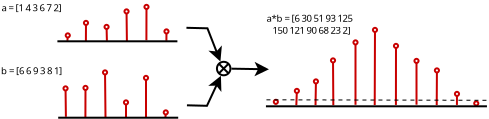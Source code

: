 <?xml version="1.0" encoding="UTF-8"?>
<dia:diagram xmlns:dia="http://www.lysator.liu.se/~alla/dia/">
  <dia:layer name="Fondo" visible="true">
    <dia:object type="Standard - Text" version="1" id="O0">
      <dia:attribute name="obj_pos">
        <dia:point val="0.355,5.625"/>
      </dia:attribute>
      <dia:attribute name="obj_bb">
        <dia:rectangle val="0.355,5.218;3.975,5.923"/>
      </dia:attribute>
      <dia:attribute name="text">
        <dia:composite type="text">
          <dia:attribute name="string">
            <dia:string>#a = [1 4 3 6 7 2]#</dia:string>
          </dia:attribute>
          <dia:attribute name="font">
            <dia:font family="sans" style="0" name="Helvetica"/>
          </dia:attribute>
          <dia:attribute name="height">
            <dia:real val="0.6"/>
          </dia:attribute>
          <dia:attribute name="pos">
            <dia:point val="0.355,5.625"/>
          </dia:attribute>
          <dia:attribute name="color">
            <dia:color val="#000000"/>
          </dia:attribute>
          <dia:attribute name="alignment">
            <dia:enum val="0"/>
          </dia:attribute>
        </dia:composite>
      </dia:attribute>
      <dia:attribute name="valign">
        <dia:enum val="3"/>
      </dia:attribute>
    </dia:object>
    <dia:object type="Standard - Line" version="0" id="O1">
      <dia:attribute name="obj_pos">
        <dia:point val="3.65,7.1"/>
      </dia:attribute>
      <dia:attribute name="obj_bb">
        <dia:rectangle val="3.467,6.61;3.893,7.153"/>
      </dia:attribute>
      <dia:attribute name="conn_endpoints">
        <dia:point val="3.65,7.1"/>
        <dia:point val="3.68,6.675"/>
      </dia:attribute>
      <dia:attribute name="numcp">
        <dia:int val="1"/>
      </dia:attribute>
      <dia:attribute name="line_color">
        <dia:color val="#c80000"/>
      </dia:attribute>
      <dia:attribute name="end_arrow">
        <dia:enum val="9"/>
      </dia:attribute>
      <dia:attribute name="end_arrow_length">
        <dia:real val="0.21"/>
      </dia:attribute>
      <dia:attribute name="end_arrow_width">
        <dia:real val="0.21"/>
      </dia:attribute>
    </dia:object>
    <dia:object type="Standard - Line" version="0" id="O2">
      <dia:attribute name="obj_pos">
        <dia:point val="4.575,7.15"/>
      </dia:attribute>
      <dia:attribute name="obj_bb">
        <dia:rectangle val="4.37,5.999;4.791,7.2"/>
      </dia:attribute>
      <dia:attribute name="conn_endpoints">
        <dia:point val="4.575,7.15"/>
        <dia:point val="4.58,6.05"/>
      </dia:attribute>
      <dia:attribute name="numcp">
        <dia:int val="1"/>
      </dia:attribute>
      <dia:attribute name="line_color">
        <dia:color val="#c80000"/>
      </dia:attribute>
      <dia:attribute name="end_arrow">
        <dia:enum val="9"/>
      </dia:attribute>
      <dia:attribute name="end_arrow_length">
        <dia:real val="0.21"/>
      </dia:attribute>
      <dia:attribute name="end_arrow_width">
        <dia:real val="0.21"/>
      </dia:attribute>
    </dia:object>
    <dia:object type="Standard - Line" version="0" id="O3">
      <dia:attribute name="obj_pos">
        <dia:point val="5.625,7.1"/>
      </dia:attribute>
      <dia:attribute name="obj_bb">
        <dia:rectangle val="5.394,6.195;5.816,7.151"/>
      </dia:attribute>
      <dia:attribute name="conn_endpoints">
        <dia:point val="5.625,7.1"/>
        <dia:point val="5.605,6.25"/>
      </dia:attribute>
      <dia:attribute name="numcp">
        <dia:int val="1"/>
      </dia:attribute>
      <dia:attribute name="line_color">
        <dia:color val="#c80000"/>
      </dia:attribute>
      <dia:attribute name="end_arrow">
        <dia:enum val="9"/>
      </dia:attribute>
      <dia:attribute name="end_arrow_length">
        <dia:real val="0.21"/>
      </dia:attribute>
      <dia:attribute name="end_arrow_width">
        <dia:real val="0.21"/>
      </dia:attribute>
    </dia:object>
    <dia:object type="Standard - Line" version="0" id="O4">
      <dia:attribute name="obj_pos">
        <dia:point val="6.625,7.125"/>
      </dia:attribute>
      <dia:attribute name="obj_bb">
        <dia:rectangle val="6.395,5.423;6.816,7.176"/>
      </dia:attribute>
      <dia:attribute name="conn_endpoints">
        <dia:point val="6.625,7.125"/>
        <dia:point val="6.605,5.475"/>
      </dia:attribute>
      <dia:attribute name="numcp">
        <dia:int val="1"/>
      </dia:attribute>
      <dia:attribute name="line_color">
        <dia:color val="#c80000"/>
      </dia:attribute>
      <dia:attribute name="end_arrow">
        <dia:enum val="9"/>
      </dia:attribute>
      <dia:attribute name="end_arrow_length">
        <dia:real val="0.21"/>
      </dia:attribute>
      <dia:attribute name="end_arrow_width">
        <dia:real val="0.21"/>
      </dia:attribute>
    </dia:object>
    <dia:object type="Standard - Line" version="0" id="O5">
      <dia:attribute name="obj_pos">
        <dia:point val="7.6,7.075"/>
      </dia:attribute>
      <dia:attribute name="obj_bb">
        <dia:rectangle val="7.395,5.199;7.816,7.125"/>
      </dia:attribute>
      <dia:attribute name="conn_endpoints">
        <dia:point val="7.6,7.075"/>
        <dia:point val="7.605,5.25"/>
      </dia:attribute>
      <dia:attribute name="numcp">
        <dia:int val="1"/>
      </dia:attribute>
      <dia:attribute name="line_color">
        <dia:color val="#c80000"/>
      </dia:attribute>
      <dia:attribute name="end_arrow">
        <dia:enum val="9"/>
      </dia:attribute>
      <dia:attribute name="end_arrow_length">
        <dia:real val="0.21"/>
      </dia:attribute>
      <dia:attribute name="end_arrow_width">
        <dia:real val="0.21"/>
      </dia:attribute>
    </dia:object>
    <dia:object type="Standard - Line" version="0" id="O6">
      <dia:attribute name="obj_pos">
        <dia:point val="8.6,7.1"/>
      </dia:attribute>
      <dia:attribute name="obj_bb">
        <dia:rectangle val="8.395,6.423;8.816,7.15"/>
      </dia:attribute>
      <dia:attribute name="conn_endpoints">
        <dia:point val="8.6,7.1"/>
        <dia:point val="8.605,6.475"/>
      </dia:attribute>
      <dia:attribute name="numcp">
        <dia:int val="1"/>
      </dia:attribute>
      <dia:attribute name="line_color">
        <dia:color val="#c80000"/>
      </dia:attribute>
      <dia:attribute name="end_arrow">
        <dia:enum val="9"/>
      </dia:attribute>
      <dia:attribute name="end_arrow_length">
        <dia:real val="0.21"/>
      </dia:attribute>
      <dia:attribute name="end_arrow_width">
        <dia:real val="0.21"/>
      </dia:attribute>
    </dia:object>
    <dia:object type="Standard - Line" version="0" id="O7">
      <dia:attribute name="obj_pos">
        <dia:point val="3.15,7.125"/>
      </dia:attribute>
      <dia:attribute name="obj_bb">
        <dia:rectangle val="3.1,7.075;9.2,7.175"/>
      </dia:attribute>
      <dia:attribute name="conn_endpoints">
        <dia:point val="3.15,7.125"/>
        <dia:point val="9.15,7.125"/>
      </dia:attribute>
      <dia:attribute name="numcp">
        <dia:int val="1"/>
      </dia:attribute>
    </dia:object>
    <dia:group>
      <dia:object type="Standard - Line" version="0" id="O8">
        <dia:attribute name="obj_pos">
          <dia:point val="14.046,10.273"/>
        </dia:attribute>
        <dia:attribute name="obj_bb">
          <dia:rectangle val="13.89,9.906;14.321,10.332"/>
        </dia:attribute>
        <dia:attribute name="conn_endpoints">
          <dia:point val="14.046,10.273"/>
          <dia:point val="14.105,10"/>
        </dia:attribute>
        <dia:attribute name="numcp">
          <dia:int val="1"/>
        </dia:attribute>
        <dia:attribute name="line_color">
          <dia:color val="#c80000"/>
        </dia:attribute>
        <dia:attribute name="end_arrow">
          <dia:enum val="9"/>
        </dia:attribute>
        <dia:attribute name="end_arrow_length">
          <dia:real val="0.21"/>
        </dia:attribute>
        <dia:attribute name="end_arrow_width">
          <dia:real val="0.21"/>
        </dia:attribute>
      </dia:object>
      <dia:object type="Standard - Line" version="0" id="O9">
        <dia:attribute name="obj_pos">
          <dia:point val="16.946,10.322"/>
        </dia:attribute>
        <dia:attribute name="obj_bb">
          <dia:rectangle val="16.72,7.874;17.141,10.373"/>
        </dia:attribute>
        <dia:attribute name="conn_endpoints">
          <dia:point val="16.946,10.322"/>
          <dia:point val="16.93,7.925"/>
        </dia:attribute>
        <dia:attribute name="numcp">
          <dia:int val="1"/>
        </dia:attribute>
        <dia:attribute name="line_color">
          <dia:color val="#c80000"/>
        </dia:attribute>
        <dia:attribute name="end_arrow">
          <dia:enum val="9"/>
        </dia:attribute>
        <dia:attribute name="end_arrow_length">
          <dia:real val="0.21"/>
        </dia:attribute>
        <dia:attribute name="end_arrow_width">
          <dia:real val="0.21"/>
        </dia:attribute>
      </dia:object>
      <dia:object type="Standard - Line" version="0" id="O10">
        <dia:attribute name="obj_pos">
          <dia:point val="16.056,10.318"/>
        </dia:attribute>
        <dia:attribute name="obj_bb">
          <dia:rectangle val="15.87,8.921;16.291,10.368"/>
        </dia:attribute>
        <dia:attribute name="conn_endpoints">
          <dia:point val="16.056,10.318"/>
          <dia:point val="16.08,8.975"/>
        </dia:attribute>
        <dia:attribute name="numcp">
          <dia:int val="1"/>
        </dia:attribute>
        <dia:attribute name="line_color">
          <dia:color val="#c80000"/>
        </dia:attribute>
        <dia:attribute name="end_arrow">
          <dia:enum val="9"/>
        </dia:attribute>
        <dia:attribute name="end_arrow_length">
          <dia:real val="0.21"/>
        </dia:attribute>
        <dia:attribute name="end_arrow_width">
          <dia:real val="0.21"/>
        </dia:attribute>
      </dia:object>
      <dia:object type="Standard - Line" version="0" id="O11">
        <dia:attribute name="obj_pos">
          <dia:point val="19.016,10.312"/>
        </dia:attribute>
        <dia:attribute name="obj_bb">
          <dia:rectangle val="18.82,6.349;19.241,10.363"/>
        </dia:attribute>
        <dia:attribute name="conn_endpoints">
          <dia:point val="19.016,10.312"/>
          <dia:point val="19.03,6.4"/>
        </dia:attribute>
        <dia:attribute name="numcp">
          <dia:int val="1"/>
        </dia:attribute>
        <dia:attribute name="line_color">
          <dia:color val="#c80000"/>
        </dia:attribute>
        <dia:attribute name="end_arrow">
          <dia:enum val="9"/>
        </dia:attribute>
        <dia:attribute name="end_arrow_length">
          <dia:real val="0.21"/>
        </dia:attribute>
        <dia:attribute name="end_arrow_width">
          <dia:real val="0.21"/>
        </dia:attribute>
      </dia:object>
      <dia:object type="Standard - Line" version="0" id="O12">
        <dia:attribute name="obj_pos">
          <dia:point val="20.076,10.307"/>
        </dia:attribute>
        <dia:attribute name="obj_bb">
          <dia:rectangle val="19.87,7.15;20.291,10.358"/>
        </dia:attribute>
        <dia:attribute name="conn_endpoints">
          <dia:point val="20.076,10.307"/>
          <dia:point val="20.08,7.2"/>
        </dia:attribute>
        <dia:attribute name="numcp">
          <dia:int val="1"/>
        </dia:attribute>
        <dia:attribute name="line_color">
          <dia:color val="#c80000"/>
        </dia:attribute>
        <dia:attribute name="end_arrow">
          <dia:enum val="9"/>
        </dia:attribute>
        <dia:attribute name="end_arrow_length">
          <dia:real val="0.21"/>
        </dia:attribute>
        <dia:attribute name="end_arrow_width">
          <dia:real val="0.21"/>
        </dia:attribute>
      </dia:object>
      <dia:object type="Standard - Line" version="0" id="O13">
        <dia:attribute name="obj_pos">
          <dia:point val="18.055,10.3"/>
        </dia:attribute>
        <dia:attribute name="obj_bb">
          <dia:rectangle val="17.845,6.975;18.265,10.35"/>
        </dia:attribute>
        <dia:attribute name="conn_endpoints">
          <dia:point val="18.055,10.3"/>
          <dia:point val="18.055,7.025"/>
        </dia:attribute>
        <dia:attribute name="numcp">
          <dia:int val="1"/>
        </dia:attribute>
        <dia:attribute name="line_color">
          <dia:color val="#c80000"/>
        </dia:attribute>
        <dia:attribute name="end_arrow">
          <dia:enum val="9"/>
        </dia:attribute>
        <dia:attribute name="end_arrow_length">
          <dia:real val="0.21"/>
        </dia:attribute>
        <dia:attribute name="end_arrow_width">
          <dia:real val="0.21"/>
        </dia:attribute>
      </dia:object>
      <dia:object type="Standard - Line" version="0" id="O14">
        <dia:attribute name="obj_pos">
          <dia:point val="15.096,10.322"/>
        </dia:attribute>
        <dia:attribute name="obj_bb">
          <dia:rectangle val="14.919,9.392;15.342,10.374"/>
        </dia:attribute>
        <dia:attribute name="conn_endpoints">
          <dia:point val="15.096,10.322"/>
          <dia:point val="15.13,9.45"/>
        </dia:attribute>
        <dia:attribute name="numcp">
          <dia:int val="1"/>
        </dia:attribute>
        <dia:attribute name="line_color">
          <dia:color val="#c80000"/>
        </dia:attribute>
        <dia:attribute name="end_arrow">
          <dia:enum val="9"/>
        </dia:attribute>
        <dia:attribute name="end_arrow_length">
          <dia:real val="0.21"/>
        </dia:attribute>
        <dia:attribute name="end_arrow_width">
          <dia:real val="0.21"/>
        </dia:attribute>
      </dia:object>
      <dia:object type="Standard - Line" version="0" id="O15">
        <dia:attribute name="obj_pos">
          <dia:point val="21.106,10.293"/>
        </dia:attribute>
        <dia:attribute name="obj_bb">
          <dia:rectangle val="20.895,7.9;21.315,10.342"/>
        </dia:attribute>
        <dia:attribute name="conn_endpoints">
          <dia:point val="21.106,10.293"/>
          <dia:point val="21.105,7.95"/>
        </dia:attribute>
        <dia:attribute name="numcp">
          <dia:int val="1"/>
        </dia:attribute>
        <dia:attribute name="line_color">
          <dia:color val="#c80000"/>
        </dia:attribute>
        <dia:attribute name="end_arrow">
          <dia:enum val="9"/>
        </dia:attribute>
        <dia:attribute name="end_arrow_length">
          <dia:real val="0.21"/>
        </dia:attribute>
        <dia:attribute name="end_arrow_width">
          <dia:real val="0.21"/>
        </dia:attribute>
      </dia:object>
      <dia:object type="Standard - Line" version="0" id="O16">
        <dia:attribute name="obj_pos">
          <dia:point val="22.116,10.312"/>
        </dia:attribute>
        <dia:attribute name="obj_bb">
          <dia:rectangle val="21.916,8.374;22.337,10.363"/>
        </dia:attribute>
        <dia:attribute name="conn_endpoints">
          <dia:point val="22.116,10.312"/>
          <dia:point val="22.127,8.425"/>
        </dia:attribute>
        <dia:attribute name="numcp">
          <dia:int val="1"/>
        </dia:attribute>
        <dia:attribute name="line_color">
          <dia:color val="#c80000"/>
        </dia:attribute>
        <dia:attribute name="end_arrow">
          <dia:enum val="9"/>
        </dia:attribute>
        <dia:attribute name="end_arrow_length">
          <dia:real val="0.21"/>
        </dia:attribute>
        <dia:attribute name="end_arrow_width">
          <dia:real val="0.21"/>
        </dia:attribute>
      </dia:object>
      <dia:object type="Standard - Line" version="0" id="O17">
        <dia:attribute name="obj_pos">
          <dia:point val="23.126,10.307"/>
        </dia:attribute>
        <dia:attribute name="obj_bb">
          <dia:rectangle val="22.92,9.549;23.341,10.358"/>
        </dia:attribute>
        <dia:attribute name="conn_endpoints">
          <dia:point val="23.126,10.307"/>
          <dia:point val="23.13,9.6"/>
        </dia:attribute>
        <dia:attribute name="numcp">
          <dia:int val="1"/>
        </dia:attribute>
        <dia:attribute name="line_color">
          <dia:color val="#c80000"/>
        </dia:attribute>
        <dia:attribute name="end_arrow">
          <dia:enum val="9"/>
        </dia:attribute>
        <dia:attribute name="end_arrow_length">
          <dia:real val="0.21"/>
        </dia:attribute>
        <dia:attribute name="end_arrow_width">
          <dia:real val="0.21"/>
        </dia:attribute>
      </dia:object>
      <dia:object type="Standard - Line" version="0" id="O18">
        <dia:attribute name="obj_pos">
          <dia:point val="24.086,10.352"/>
        </dia:attribute>
        <dia:attribute name="obj_bb">
          <dia:rectangle val="23.889,10.013;24.314,10.405"/>
        </dia:attribute>
        <dia:attribute name="conn_endpoints">
          <dia:point val="24.086,10.352"/>
          <dia:point val="24.102,10.075"/>
        </dia:attribute>
        <dia:attribute name="numcp">
          <dia:int val="1"/>
        </dia:attribute>
        <dia:attribute name="line_color">
          <dia:color val="#c80000"/>
        </dia:attribute>
        <dia:attribute name="end_arrow">
          <dia:enum val="9"/>
        </dia:attribute>
        <dia:attribute name="end_arrow_length">
          <dia:real val="0.21"/>
        </dia:attribute>
        <dia:attribute name="end_arrow_width">
          <dia:real val="0.21"/>
        </dia:attribute>
      </dia:object>
      <dia:object type="Standard - Line" version="0" id="O19">
        <dia:attribute name="obj_pos">
          <dia:point val="13.577,10.375"/>
        </dia:attribute>
        <dia:attribute name="obj_bb">
          <dia:rectangle val="13.527,10.325;24.677,10.425"/>
        </dia:attribute>
        <dia:attribute name="conn_endpoints">
          <dia:point val="13.577,10.375"/>
          <dia:point val="24.627,10.375"/>
        </dia:attribute>
        <dia:attribute name="numcp">
          <dia:int val="1"/>
        </dia:attribute>
      </dia:object>
      <dia:object type="Standard - Text" version="1" id="O20">
        <dia:attribute name="obj_pos">
          <dia:point val="13.602,6.15"/>
        </dia:attribute>
        <dia:attribute name="obj_bb">
          <dia:rectangle val="13.602,5.742;18.519,7.048"/>
        </dia:attribute>
        <dia:attribute name="text">
          <dia:composite type="text">
            <dia:attribute name="string">
              <dia:string>#a*b = [6 30 51 93 125
   150 121 90 68 23 2]#</dia:string>
            </dia:attribute>
            <dia:attribute name="font">
              <dia:font family="sans" style="0" name="Helvetica"/>
            </dia:attribute>
            <dia:attribute name="height">
              <dia:real val="0.6"/>
            </dia:attribute>
            <dia:attribute name="pos">
              <dia:point val="13.602,6.15"/>
            </dia:attribute>
            <dia:attribute name="color">
              <dia:color val="#000000"/>
            </dia:attribute>
            <dia:attribute name="alignment">
              <dia:enum val="0"/>
            </dia:attribute>
          </dia:composite>
        </dia:attribute>
        <dia:attribute name="valign">
          <dia:enum val="3"/>
        </dia:attribute>
      </dia:object>
      <dia:object type="Standard - Line" version="0" id="O21">
        <dia:attribute name="obj_pos">
          <dia:point val="13.602,10.05"/>
        </dia:attribute>
        <dia:attribute name="obj_bb">
          <dia:rectangle val="13.576,10.025;24.727,10.1"/>
        </dia:attribute>
        <dia:attribute name="conn_endpoints">
          <dia:point val="13.602,10.05"/>
          <dia:point val="24.702,10.075"/>
        </dia:attribute>
        <dia:attribute name="numcp">
          <dia:int val="1"/>
        </dia:attribute>
        <dia:attribute name="line_width">
          <dia:real val="0.05"/>
        </dia:attribute>
        <dia:attribute name="line_style">
          <dia:enum val="1"/>
        </dia:attribute>
        <dia:attribute name="dashlength">
          <dia:real val="0.2"/>
        </dia:attribute>
      </dia:object>
    </dia:group>
    <dia:group>
      <dia:object type="Standard - Text" version="1" id="O22">
        <dia:attribute name="obj_pos">
          <dia:point val="0.33,8.775"/>
        </dia:attribute>
        <dia:attribute name="obj_bb">
          <dia:rectangle val="0.33,8.367;3.96,9.072"/>
        </dia:attribute>
        <dia:attribute name="text">
          <dia:composite type="text">
            <dia:attribute name="string">
              <dia:string>#b = [6 6 9 3 8 1]#</dia:string>
            </dia:attribute>
            <dia:attribute name="font">
              <dia:font family="sans" style="0" name="Helvetica"/>
            </dia:attribute>
            <dia:attribute name="height">
              <dia:real val="0.6"/>
            </dia:attribute>
            <dia:attribute name="pos">
              <dia:point val="0.33,8.775"/>
            </dia:attribute>
            <dia:attribute name="color">
              <dia:color val="#000000"/>
            </dia:attribute>
            <dia:attribute name="alignment">
              <dia:enum val="0"/>
            </dia:attribute>
          </dia:composite>
        </dia:attribute>
        <dia:attribute name="valign">
          <dia:enum val="3"/>
        </dia:attribute>
      </dia:object>
      <dia:object type="Standard - Line" version="0" id="O23">
        <dia:attribute name="obj_pos">
          <dia:point val="3.575,10.9"/>
        </dia:attribute>
        <dia:attribute name="obj_bb">
          <dia:rectangle val="3.345,9.272;3.766,10.951"/>
        </dia:attribute>
        <dia:attribute name="conn_endpoints">
          <dia:point val="3.575,10.9"/>
          <dia:point val="3.555,9.325"/>
        </dia:attribute>
        <dia:attribute name="numcp">
          <dia:int val="1"/>
        </dia:attribute>
        <dia:attribute name="line_color">
          <dia:color val="#c80000"/>
        </dia:attribute>
        <dia:attribute name="end_arrow">
          <dia:enum val="9"/>
        </dia:attribute>
        <dia:attribute name="end_arrow_length">
          <dia:real val="0.21"/>
        </dia:attribute>
        <dia:attribute name="end_arrow_width">
          <dia:real val="0.21"/>
        </dia:attribute>
      </dia:object>
      <dia:object type="Standard - Line" version="0" id="O24">
        <dia:attribute name="obj_pos">
          <dia:point val="4.55,10.95"/>
        </dia:attribute>
        <dia:attribute name="obj_bb">
          <dia:rectangle val="4.345,9.249;4.766,11.0"/>
        </dia:attribute>
        <dia:attribute name="conn_endpoints">
          <dia:point val="4.55,10.95"/>
          <dia:point val="4.555,9.3"/>
        </dia:attribute>
        <dia:attribute name="numcp">
          <dia:int val="1"/>
        </dia:attribute>
        <dia:attribute name="line_color">
          <dia:color val="#c80000"/>
        </dia:attribute>
        <dia:attribute name="end_arrow">
          <dia:enum val="9"/>
        </dia:attribute>
        <dia:attribute name="end_arrow_length">
          <dia:real val="0.21"/>
        </dia:attribute>
        <dia:attribute name="end_arrow_width">
          <dia:real val="0.21"/>
        </dia:attribute>
      </dia:object>
      <dia:object type="Standard - Line" version="0" id="O25">
        <dia:attribute name="obj_pos">
          <dia:point val="5.555,10.95"/>
        </dia:attribute>
        <dia:attribute name="obj_bb">
          <dia:rectangle val="5.32,8.473;5.741,11.001"/>
        </dia:attribute>
        <dia:attribute name="conn_endpoints">
          <dia:point val="5.555,10.95"/>
          <dia:point val="5.53,8.525"/>
        </dia:attribute>
        <dia:attribute name="numcp">
          <dia:int val="1"/>
        </dia:attribute>
        <dia:attribute name="line_color">
          <dia:color val="#c80000"/>
        </dia:attribute>
        <dia:attribute name="end_arrow">
          <dia:enum val="9"/>
        </dia:attribute>
        <dia:attribute name="end_arrow_length">
          <dia:real val="0.21"/>
        </dia:attribute>
        <dia:attribute name="end_arrow_width">
          <dia:real val="0.21"/>
        </dia:attribute>
      </dia:object>
      <dia:object type="Standard - Line" version="0" id="O26">
        <dia:attribute name="obj_pos">
          <dia:point val="6.58,10.925"/>
        </dia:attribute>
        <dia:attribute name="obj_bb">
          <dia:rectangle val="6.37,9.975;6.79,10.975"/>
        </dia:attribute>
        <dia:attribute name="conn_endpoints">
          <dia:point val="6.58,10.925"/>
          <dia:point val="6.58,10.025"/>
        </dia:attribute>
        <dia:attribute name="numcp">
          <dia:int val="1"/>
        </dia:attribute>
        <dia:attribute name="line_color">
          <dia:color val="#c80000"/>
        </dia:attribute>
        <dia:attribute name="end_arrow">
          <dia:enum val="9"/>
        </dia:attribute>
        <dia:attribute name="end_arrow_length">
          <dia:real val="0.21"/>
        </dia:attribute>
        <dia:attribute name="end_arrow_width">
          <dia:real val="0.21"/>
        </dia:attribute>
      </dia:object>
      <dia:object type="Standard - Line" version="0" id="O27">
        <dia:attribute name="obj_pos">
          <dia:point val="7.58,10.925"/>
        </dia:attribute>
        <dia:attribute name="obj_bb">
          <dia:rectangle val="7.37,8.75;7.79,10.975"/>
        </dia:attribute>
        <dia:attribute name="conn_endpoints">
          <dia:point val="7.58,10.925"/>
          <dia:point val="7.58,8.8"/>
        </dia:attribute>
        <dia:attribute name="numcp">
          <dia:int val="1"/>
        </dia:attribute>
        <dia:attribute name="line_color">
          <dia:color val="#c80000"/>
        </dia:attribute>
        <dia:attribute name="end_arrow">
          <dia:enum val="9"/>
        </dia:attribute>
        <dia:attribute name="end_arrow_length">
          <dia:real val="0.21"/>
        </dia:attribute>
        <dia:attribute name="end_arrow_width">
          <dia:real val="0.21"/>
        </dia:attribute>
      </dia:object>
      <dia:object type="Standard - Line" version="0" id="O28">
        <dia:attribute name="obj_pos">
          <dia:point val="8.552,10.925"/>
        </dia:attribute>
        <dia:attribute name="obj_bb">
          <dia:rectangle val="8.367,10.46;8.793,10.979"/>
        </dia:attribute>
        <dia:attribute name="conn_endpoints">
          <dia:point val="8.552,10.925"/>
          <dia:point val="8.58,10.525"/>
        </dia:attribute>
        <dia:attribute name="numcp">
          <dia:int val="1"/>
        </dia:attribute>
        <dia:attribute name="line_color">
          <dia:color val="#c80000"/>
        </dia:attribute>
        <dia:attribute name="end_arrow">
          <dia:enum val="9"/>
        </dia:attribute>
        <dia:attribute name="end_arrow_length">
          <dia:real val="0.21"/>
        </dia:attribute>
        <dia:attribute name="end_arrow_width">
          <dia:real val="0.21"/>
        </dia:attribute>
      </dia:object>
      <dia:object type="Standard - Line" version="0" id="O29">
        <dia:attribute name="obj_pos">
          <dia:point val="3.19,10.945"/>
        </dia:attribute>
        <dia:attribute name="obj_bb">
          <dia:rectangle val="3.14,10.895;9.24,10.995"/>
        </dia:attribute>
        <dia:attribute name="conn_endpoints">
          <dia:point val="3.19,10.945"/>
          <dia:point val="9.19,10.945"/>
        </dia:attribute>
        <dia:attribute name="numcp">
          <dia:int val="1"/>
        </dia:attribute>
      </dia:object>
    </dia:group>
    <dia:group>
      <dia:object type="Flowchart - Summing Junction" version="0" id="O30">
        <dia:attribute name="obj_pos">
          <dia:point val="11.127,8.15"/>
        </dia:attribute>
        <dia:attribute name="obj_bb">
          <dia:rectangle val="11.077,8.1;11.852,8.875"/>
        </dia:attribute>
        <dia:attribute name="elem_corner">
          <dia:point val="11.127,8.15"/>
        </dia:attribute>
        <dia:attribute name="elem_width">
          <dia:real val="0.675"/>
        </dia:attribute>
        <dia:attribute name="elem_height">
          <dia:real val="0.675"/>
        </dia:attribute>
        <dia:attribute name="line_width">
          <dia:real val="0.1"/>
        </dia:attribute>
        <dia:attribute name="line_colour">
          <dia:color val="#000000"/>
        </dia:attribute>
        <dia:attribute name="fill_colour">
          <dia:color val="#ffffff"/>
        </dia:attribute>
        <dia:attribute name="show_background">
          <dia:boolean val="true"/>
        </dia:attribute>
        <dia:attribute name="line_style">
          <dia:enum val="0"/>
          <dia:real val="1"/>
        </dia:attribute>
        <dia:attribute name="flip_horizontal">
          <dia:boolean val="false"/>
        </dia:attribute>
        <dia:attribute name="flip_vertical">
          <dia:boolean val="false"/>
        </dia:attribute>
      </dia:object>
      <dia:object type="Standard - PolyLine" version="0" id="O31">
        <dia:attribute name="obj_pos">
          <dia:point val="9.602,6.45"/>
        </dia:attribute>
        <dia:attribute name="obj_bb">
          <dia:rectangle val="9.55,6.399;11.948,8.784"/>
        </dia:attribute>
        <dia:attribute name="poly_points">
          <dia:point val="9.602,6.45"/>
          <dia:point val="10.652,6.475"/>
          <dia:point val="11.464,8.555"/>
        </dia:attribute>
        <dia:attribute name="end_arrow">
          <dia:enum val="22"/>
        </dia:attribute>
        <dia:attribute name="end_arrow_length">
          <dia:real val="0.5"/>
        </dia:attribute>
        <dia:attribute name="end_arrow_width">
          <dia:real val="0.5"/>
        </dia:attribute>
        <dia:connections>
          <dia:connection handle="2" to="O30" connection="8"/>
        </dia:connections>
      </dia:object>
      <dia:object type="Standard - PolyLine" version="0" id="O32">
        <dia:attribute name="obj_pos">
          <dia:point val="9.627,10.325"/>
        </dia:attribute>
        <dia:attribute name="obj_bb">
          <dia:rectangle val="9.575,8.298;11.938,10.4"/>
        </dia:attribute>
        <dia:attribute name="poly_points">
          <dia:point val="9.627,10.325"/>
          <dia:point val="10.627,10.35"/>
          <dia:point val="11.464,8.555"/>
        </dia:attribute>
        <dia:attribute name="end_arrow">
          <dia:enum val="22"/>
        </dia:attribute>
        <dia:attribute name="end_arrow_length">
          <dia:real val="0.5"/>
        </dia:attribute>
        <dia:attribute name="end_arrow_width">
          <dia:real val="0.5"/>
        </dia:attribute>
        <dia:connections>
          <dia:connection handle="2" to="O30" connection="8"/>
        </dia:connections>
      </dia:object>
      <dia:object type="Standard - Line" version="0" id="O33">
        <dia:attribute name="obj_pos">
          <dia:point val="11.847,8.55"/>
        </dia:attribute>
        <dia:attribute name="obj_bb">
          <dia:rectangle val="11.796,8.024;13.783,9.026"/>
        </dia:attribute>
        <dia:attribute name="conn_endpoints">
          <dia:point val="11.847,8.55"/>
          <dia:point val="13.727,8.525"/>
        </dia:attribute>
        <dia:attribute name="numcp">
          <dia:int val="1"/>
        </dia:attribute>
        <dia:attribute name="end_arrow">
          <dia:enum val="22"/>
        </dia:attribute>
        <dia:attribute name="end_arrow_length">
          <dia:real val="0.5"/>
        </dia:attribute>
        <dia:attribute name="end_arrow_width">
          <dia:real val="0.5"/>
        </dia:attribute>
        <dia:connections>
          <dia:connection handle="0" to="O30" connection="8"/>
        </dia:connections>
      </dia:object>
    </dia:group>
  </dia:layer>
</dia:diagram>
